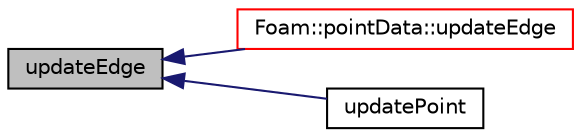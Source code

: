 digraph "updateEdge"
{
  bgcolor="transparent";
  edge [fontname="Helvetica",fontsize="10",labelfontname="Helvetica",labelfontsize="10"];
  node [fontname="Helvetica",fontsize="10",shape=record];
  rankdir="LR";
  Node530 [label="updateEdge",height=0.2,width=0.4,color="black", fillcolor="grey75", style="filled", fontcolor="black"];
  Node530 -> Node531 [dir="back",color="midnightblue",fontsize="10",style="solid",fontname="Helvetica"];
  Node531 [label="Foam::pointData::updateEdge",height=0.2,width=0.4,color="red",URL="$a25897.html#aeb360ce2f3fc88b95b7e86bf1f40cdd1",tooltip="Influence of point on edge. "];
  Node530 -> Node533 [dir="back",color="midnightblue",fontsize="10",style="solid",fontname="Helvetica"];
  Node533 [label="updatePoint",height=0.2,width=0.4,color="black",URL="$a25981.html#a735816702527fe6f04d6f3c4dfa036cd",tooltip="Influence of different value on same point. "];
}
